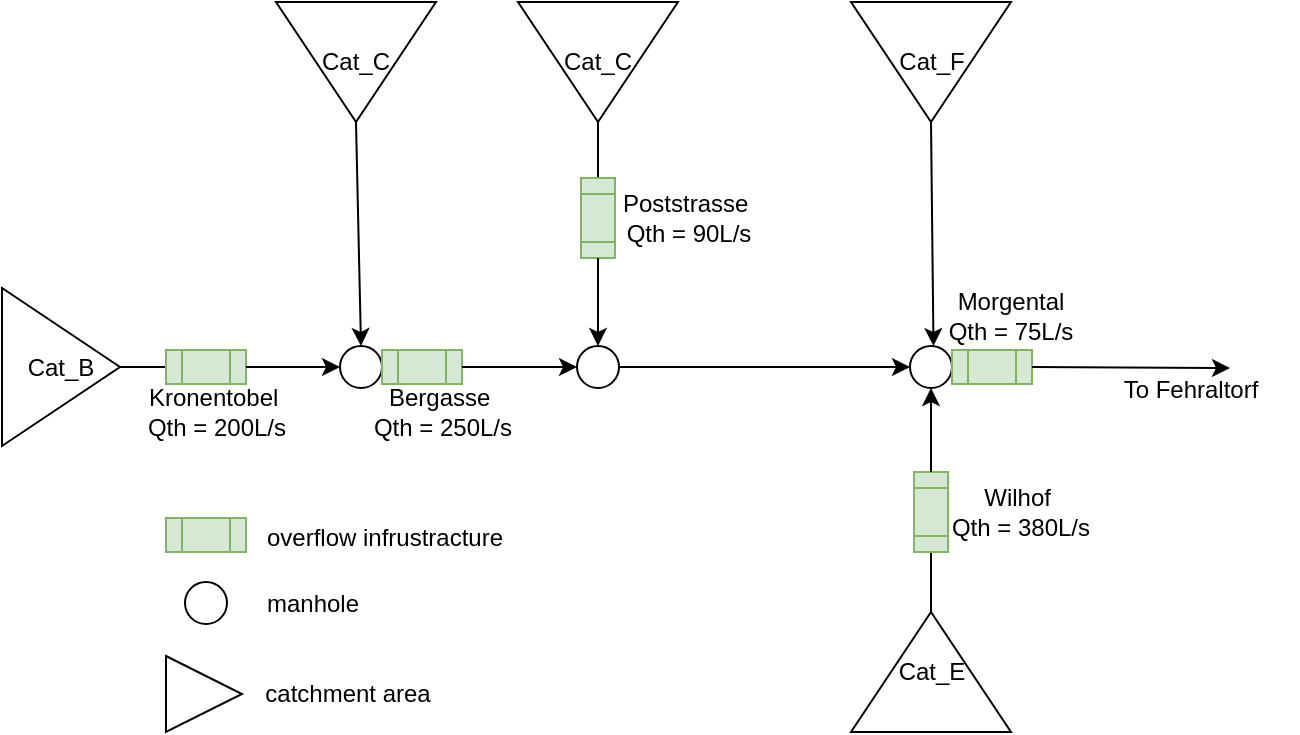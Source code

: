 <mxfile version="12.4.2" type="github" pages="1"><diagram id="DiPaaXrzhHXCtBBFaVaf" name="Page-1"><mxGraphModel dx="1310" dy="857" grid="0" gridSize="10" guides="1" tooltips="1" connect="1" arrows="1" fold="1" page="1" pageScale="1" pageWidth="827" pageHeight="1169" math="0" shadow="0"><root><mxCell id="0"/><mxCell id="1" parent="0"/><mxCell id="BxIZBatqYLK5uK5T5cRy-1" value="Cat_B" style="triangle;whiteSpace=wrap;html=1;" vertex="1" parent="1"><mxGeometry x="43" y="282" width="59" height="79" as="geometry"/></mxCell><mxCell id="BxIZBatqYLK5uK5T5cRy-3" value="" style="endArrow=none;html=1;entryX=0;entryY=0.5;entryDx=0;entryDy=0;exitX=1;exitY=0.5;exitDx=0;exitDy=0;" edge="1" parent="1" source="BxIZBatqYLK5uK5T5cRy-1"><mxGeometry width="50" height="50" relative="1" as="geometry"><mxPoint x="26" y="439.5" as="sourcePoint"/><mxPoint x="129.0" y="321.5" as="targetPoint"/></mxGeometry></mxCell><mxCell id="BxIZBatqYLK5uK5T5cRy-7" value="Cat_C" style="triangle;whiteSpace=wrap;html=1;direction=south;" vertex="1" parent="1"><mxGeometry x="180" y="139" width="80" height="60" as="geometry"/></mxCell><mxCell id="BxIZBatqYLK5uK5T5cRy-8" value="Cat_C" style="triangle;whiteSpace=wrap;html=1;direction=south;" vertex="1" parent="1"><mxGeometry x="301" y="139" width="80" height="60" as="geometry"/></mxCell><mxCell id="BxIZBatqYLK5uK5T5cRy-9" value="Cat_F" style="triangle;whiteSpace=wrap;html=1;direction=south;" vertex="1" parent="1"><mxGeometry x="467.5" y="139" width="80" height="60" as="geometry"/></mxCell><mxCell id="BxIZBatqYLK5uK5T5cRy-10" value="Cat_E" style="triangle;whiteSpace=wrap;html=1;direction=north;" vertex="1" parent="1"><mxGeometry x="467.5" y="444" width="80" height="60" as="geometry"/></mxCell><mxCell id="BxIZBatqYLK5uK5T5cRy-11" value="" style="ellipse;whiteSpace=wrap;html=1;aspect=fixed;" vertex="1" parent="1"><mxGeometry x="212" y="311" width="21" height="21" as="geometry"/></mxCell><mxCell id="BxIZBatqYLK5uK5T5cRy-13" value="" style="ellipse;whiteSpace=wrap;html=1;aspect=fixed;" vertex="1" parent="1"><mxGeometry x="497" y="311" width="21" height="21" as="geometry"/></mxCell><mxCell id="BxIZBatqYLK5uK5T5cRy-19" value="" style="endArrow=none;html=1;entryX=1;entryY=0.5;entryDx=0;entryDy=0;exitX=0.5;exitY=0;exitDx=0;exitDy=0;" edge="1" parent="1" target="BxIZBatqYLK5uK5T5cRy-8"><mxGeometry width="50" height="50" relative="1" as="geometry"><mxPoint x="341" y="236" as="sourcePoint"/><mxPoint x="230" y="209" as="targetPoint"/></mxGeometry></mxCell><mxCell id="BxIZBatqYLK5uK5T5cRy-32" value="" style="shape=process;whiteSpace=wrap;html=1;backgroundOutline=1;direction=south;size=0.206;fillColor=#d5e8d4;strokeColor=#82b366;" vertex="1" parent="1"><mxGeometry x="332.5" y="227" width="17" height="40" as="geometry"/></mxCell><mxCell id="BxIZBatqYLK5uK5T5cRy-35" value="" style="shape=process;whiteSpace=wrap;html=1;backgroundOutline=1;direction=west;size=0.206;fillColor=#d5e8d4;strokeColor=#82b366;" vertex="1" parent="1"><mxGeometry x="125" y="313" width="40" height="17" as="geometry"/></mxCell><mxCell id="BxIZBatqYLK5uK5T5cRy-39" value="" style="shape=process;whiteSpace=wrap;html=1;backgroundOutline=1;direction=west;size=0.206;fillColor=#d5e8d4;strokeColor=#82b366;" vertex="1" parent="1"><mxGeometry x="233" y="313" width="40" height="17" as="geometry"/></mxCell><mxCell id="BxIZBatqYLK5uK5T5cRy-42" value="" style="ellipse;whiteSpace=wrap;html=1;aspect=fixed;" vertex="1" parent="1"><mxGeometry x="330.5" y="311" width="21" height="21" as="geometry"/></mxCell><mxCell id="BxIZBatqYLK5uK5T5cRy-43" value="" style="endArrow=none;html=1;entryX=1;entryY=0.5;entryDx=0;entryDy=0;exitX=1;exitY=0.5;exitDx=0;exitDy=0;" edge="1" parent="1" source="BxIZBatqYLK5uK5T5cRy-10" target="BxIZBatqYLK5uK5T5cRy-47"><mxGeometry width="50" height="50" relative="1" as="geometry"><mxPoint x="391" y="476" as="sourcePoint"/><mxPoint x="441" y="426" as="targetPoint"/></mxGeometry></mxCell><mxCell id="BxIZBatqYLK5uK5T5cRy-47" value="" style="shape=process;whiteSpace=wrap;html=1;backgroundOutline=1;direction=south;size=0.206;fillColor=#d5e8d4;strokeColor=#82b366;" vertex="1" parent="1"><mxGeometry x="499" y="374" width="17" height="40" as="geometry"/></mxCell><mxCell id="BxIZBatqYLK5uK5T5cRy-51" value="" style="shape=process;whiteSpace=wrap;html=1;backgroundOutline=1;direction=west;size=0.206;fillColor=#d5e8d4;strokeColor=#82b366;" vertex="1" parent="1"><mxGeometry x="518" y="313" width="40" height="17" as="geometry"/></mxCell><mxCell id="BxIZBatqYLK5uK5T5cRy-53" value="To Fehraltorf" style="text;html=1;strokeColor=none;fillColor=none;align=center;verticalAlign=middle;whiteSpace=wrap;rounded=0;" vertex="1" parent="1"><mxGeometry x="584" y="323" width="107" height="20" as="geometry"/></mxCell><mxCell id="BxIZBatqYLK5uK5T5cRy-55" value="" style="endArrow=classic;html=1;exitX=0;exitY=0.5;exitDx=0;exitDy=0;" edge="1" parent="1" source="BxIZBatqYLK5uK5T5cRy-51"><mxGeometry width="50" height="50" relative="1" as="geometry"><mxPoint x="43" y="575" as="sourcePoint"/><mxPoint x="657" y="322" as="targetPoint"/></mxGeometry></mxCell><mxCell id="BxIZBatqYLK5uK5T5cRy-57" value="" style="endArrow=classic;html=1;entryX=0;entryY=0.5;entryDx=0;entryDy=0;exitX=0;exitY=0.5;exitDx=0;exitDy=0;" edge="1" parent="1" source="BxIZBatqYLK5uK5T5cRy-35" target="BxIZBatqYLK5uK5T5cRy-11"><mxGeometry width="50" height="50" relative="1" as="geometry"><mxPoint x="43" y="575" as="sourcePoint"/><mxPoint x="93" y="525" as="targetPoint"/></mxGeometry></mxCell><mxCell id="BxIZBatqYLK5uK5T5cRy-58" value="" style="endArrow=classic;html=1;exitX=1;exitY=0.5;exitDx=0;exitDy=0;entryX=0.5;entryY=0;entryDx=0;entryDy=0;" edge="1" parent="1" source="BxIZBatqYLK5uK5T5cRy-7" target="BxIZBatqYLK5uK5T5cRy-11"><mxGeometry width="50" height="50" relative="1" as="geometry"><mxPoint x="176" y="361" as="sourcePoint"/><mxPoint x="220" y="311" as="targetPoint"/></mxGeometry></mxCell><mxCell id="BxIZBatqYLK5uK5T5cRy-60" value="" style="endArrow=classic;html=1;entryX=0;entryY=0.5;entryDx=0;entryDy=0;exitX=0;exitY=0.5;exitDx=0;exitDy=0;" edge="1" parent="1" source="BxIZBatqYLK5uK5T5cRy-39" target="BxIZBatqYLK5uK5T5cRy-42"><mxGeometry width="50" height="50" relative="1" as="geometry"><mxPoint x="43" y="575" as="sourcePoint"/><mxPoint x="93" y="525" as="targetPoint"/></mxGeometry></mxCell><mxCell id="BxIZBatqYLK5uK5T5cRy-61" value="" style="endArrow=classic;html=1;entryX=0.5;entryY=0;entryDx=0;entryDy=0;exitX=1;exitY=0.5;exitDx=0;exitDy=0;" edge="1" parent="1" source="BxIZBatqYLK5uK5T5cRy-32" target="BxIZBatqYLK5uK5T5cRy-42"><mxGeometry width="50" height="50" relative="1" as="geometry"><mxPoint x="43" y="575" as="sourcePoint"/><mxPoint x="93" y="525" as="targetPoint"/></mxGeometry></mxCell><mxCell id="BxIZBatqYLK5uK5T5cRy-62" value="" style="endArrow=classic;html=1;entryX=0;entryY=0.5;entryDx=0;entryDy=0;exitX=1;exitY=0.5;exitDx=0;exitDy=0;" edge="1" parent="1" source="BxIZBatqYLK5uK5T5cRy-42" target="BxIZBatqYLK5uK5T5cRy-13"><mxGeometry width="50" height="50" relative="1" as="geometry"><mxPoint x="43" y="575" as="sourcePoint"/><mxPoint x="93" y="525" as="targetPoint"/></mxGeometry></mxCell><mxCell id="BxIZBatqYLK5uK5T5cRy-63" value="" style="endArrow=classic;html=1;entryX=0.5;entryY=0;entryDx=0;entryDy=0;exitX=1;exitY=0.5;exitDx=0;exitDy=0;" edge="1" parent="1" source="BxIZBatqYLK5uK5T5cRy-9"><mxGeometry width="50" height="50" relative="1" as="geometry"><mxPoint x="527" y="215" as="sourcePoint"/><mxPoint x="508.75" y="311" as="targetPoint"/></mxGeometry></mxCell><mxCell id="BxIZBatqYLK5uK5T5cRy-64" value="" style="endArrow=classic;html=1;entryX=0.5;entryY=1;entryDx=0;entryDy=0;exitX=0;exitY=0.5;exitDx=0;exitDy=0;" edge="1" parent="1" source="BxIZBatqYLK5uK5T5cRy-47" target="BxIZBatqYLK5uK5T5cRy-13"><mxGeometry width="50" height="50" relative="1" as="geometry"><mxPoint x="43" y="575" as="sourcePoint"/><mxPoint x="93" y="525" as="targetPoint"/></mxGeometry></mxCell><mxCell id="BxIZBatqYLK5uK5T5cRy-65" value="Morgental &lt;br&gt;Qth = 75L/s" style="text;html=1;strokeColor=none;fillColor=none;align=center;verticalAlign=middle;whiteSpace=wrap;rounded=0;" vertex="1" parent="1"><mxGeometry x="494" y="286" width="107" height="20" as="geometry"/></mxCell><mxCell id="BxIZBatqYLK5uK5T5cRy-66" value="" style="shape=process;whiteSpace=wrap;html=1;backgroundOutline=1;direction=west;size=0.206;fillColor=#d5e8d4;strokeColor=#82b366;" vertex="1" parent="1"><mxGeometry x="125" y="397" width="40" height="17" as="geometry"/></mxCell><mxCell id="BxIZBatqYLK5uK5T5cRy-67" value="overflow infrustracture" style="text;html=1;strokeColor=none;fillColor=none;align=center;verticalAlign=middle;whiteSpace=wrap;rounded=0;" vertex="1" parent="1"><mxGeometry x="166" y="397" width="137" height="20" as="geometry"/></mxCell><mxCell id="BxIZBatqYLK5uK5T5cRy-68" value="" style="ellipse;whiteSpace=wrap;html=1;aspect=fixed;" vertex="1" parent="1"><mxGeometry x="134.5" y="429" width="21" height="21" as="geometry"/></mxCell><mxCell id="BxIZBatqYLK5uK5T5cRy-69" value="manhole" style="text;html=1;strokeColor=none;fillColor=none;align=center;verticalAlign=middle;whiteSpace=wrap;rounded=0;" vertex="1" parent="1"><mxGeometry x="164" y="430" width="69" height="20" as="geometry"/></mxCell><mxCell id="BxIZBatqYLK5uK5T5cRy-70" value="" style="triangle;whiteSpace=wrap;html=1;" vertex="1" parent="1"><mxGeometry x="125" y="466" width="38" height="38" as="geometry"/></mxCell><mxCell id="BxIZBatqYLK5uK5T5cRy-71" value="catchment area" style="text;html=1;strokeColor=none;fillColor=none;align=center;verticalAlign=middle;whiteSpace=wrap;rounded=0;" vertex="1" parent="1"><mxGeometry x="155.5" y="475" width="120" height="20" as="geometry"/></mxCell><mxCell id="BxIZBatqYLK5uK5T5cRy-75" value="Wilhof&amp;nbsp;&lt;br&gt;Qth = 380L/s" style="text;html=1;strokeColor=none;fillColor=none;align=center;verticalAlign=middle;whiteSpace=wrap;rounded=0;" vertex="1" parent="1"><mxGeometry x="499" y="384" width="107" height="20" as="geometry"/></mxCell><mxCell id="BxIZBatqYLK5uK5T5cRy-80" value="Poststrasse&amp;nbsp;&lt;br&gt;Qth = 90L/s" style="text;html=1;strokeColor=none;fillColor=none;align=center;verticalAlign=middle;whiteSpace=wrap;rounded=0;" vertex="1" parent="1"><mxGeometry x="332.5" y="237" width="107" height="20" as="geometry"/></mxCell><mxCell id="BxIZBatqYLK5uK5T5cRy-83" value="Bergasse&amp;nbsp;&lt;br&gt;Qth = 250L/s" style="text;html=1;strokeColor=none;fillColor=none;align=center;verticalAlign=middle;whiteSpace=wrap;rounded=0;" vertex="1" parent="1"><mxGeometry x="210" y="334" width="107" height="20" as="geometry"/></mxCell><mxCell id="BxIZBatqYLK5uK5T5cRy-84" value="Kronentobel&amp;nbsp;&lt;br&gt;Qth = 200L/s" style="text;html=1;strokeColor=none;fillColor=none;align=center;verticalAlign=middle;whiteSpace=wrap;rounded=0;" vertex="1" parent="1"><mxGeometry x="97" y="334" width="107" height="20" as="geometry"/></mxCell></root></mxGraphModel></diagram></mxfile>